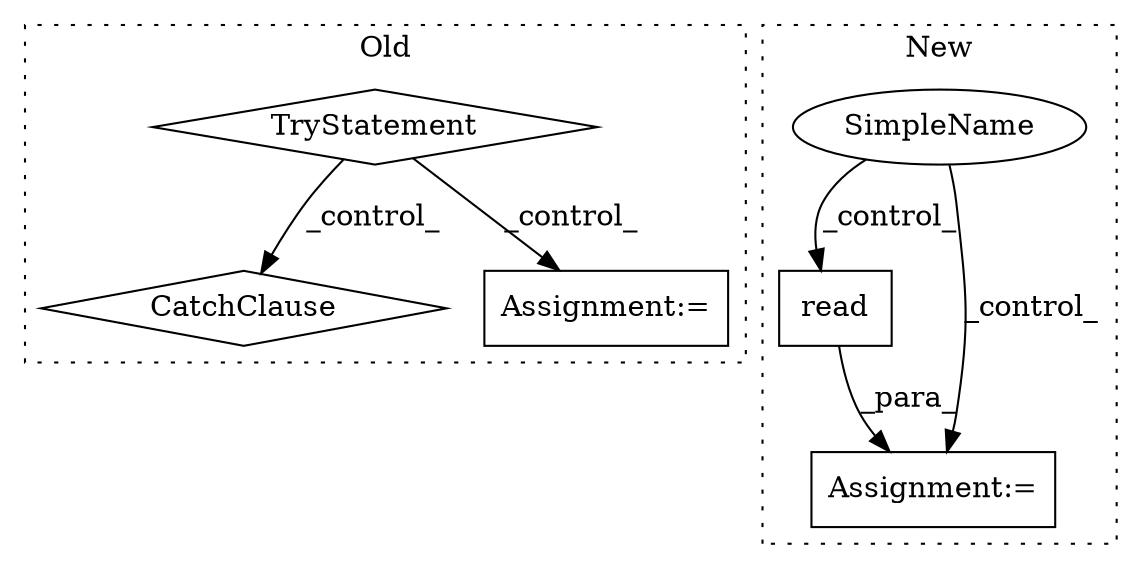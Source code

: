 digraph G {
subgraph cluster0 {
1 [label="TryStatement" a="54" s="1100" l="4" shape="diamond"];
3 [label="CatchClause" a="12" s="1882,1924" l="11,2" shape="diamond"];
5 [label="Assignment:=" a="7" s="1560" l="1" shape="box"];
label = "Old";
style="dotted";
}
subgraph cluster1 {
2 [label="read" a="32" s="1167" l="6" shape="box"];
4 [label="Assignment:=" a="7" s="1159" l="1" shape="box"];
6 [label="SimpleName" a="42" s="" l="" shape="ellipse"];
label = "New";
style="dotted";
}
1 -> 5 [label="_control_"];
1 -> 3 [label="_control_"];
2 -> 4 [label="_para_"];
6 -> 2 [label="_control_"];
6 -> 4 [label="_control_"];
}